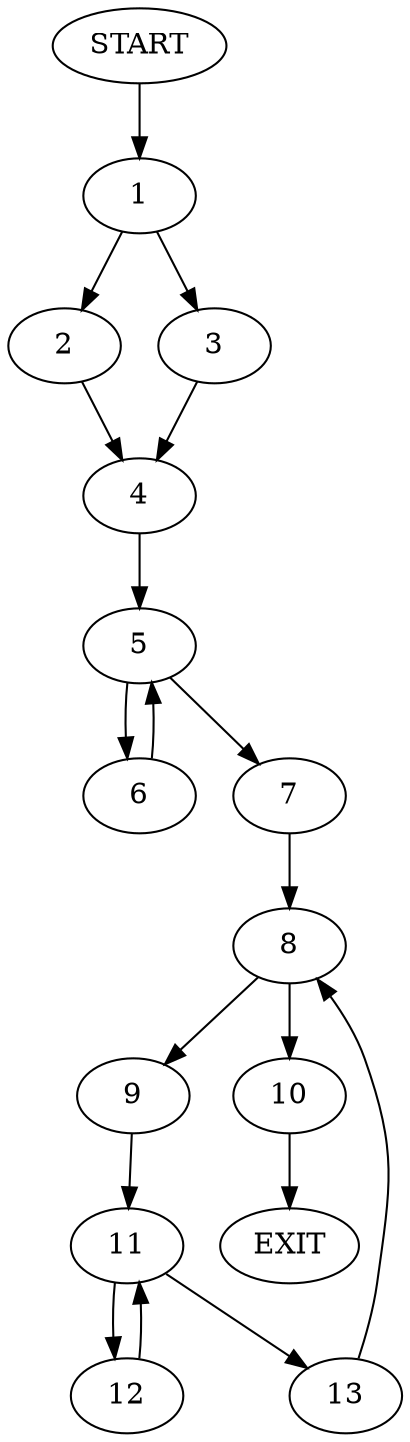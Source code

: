 digraph {
0 [label="START"]
14 [label="EXIT"]
0 -> 1
1 -> 2
1 -> 3
2 -> 4
3 -> 4
4 -> 5
5 -> 6
5 -> 7
7 -> 8
6 -> 5
8 -> 9
8 -> 10
9 -> 11
10 -> 14
11 -> 12
11 -> 13
12 -> 11
13 -> 8
}
